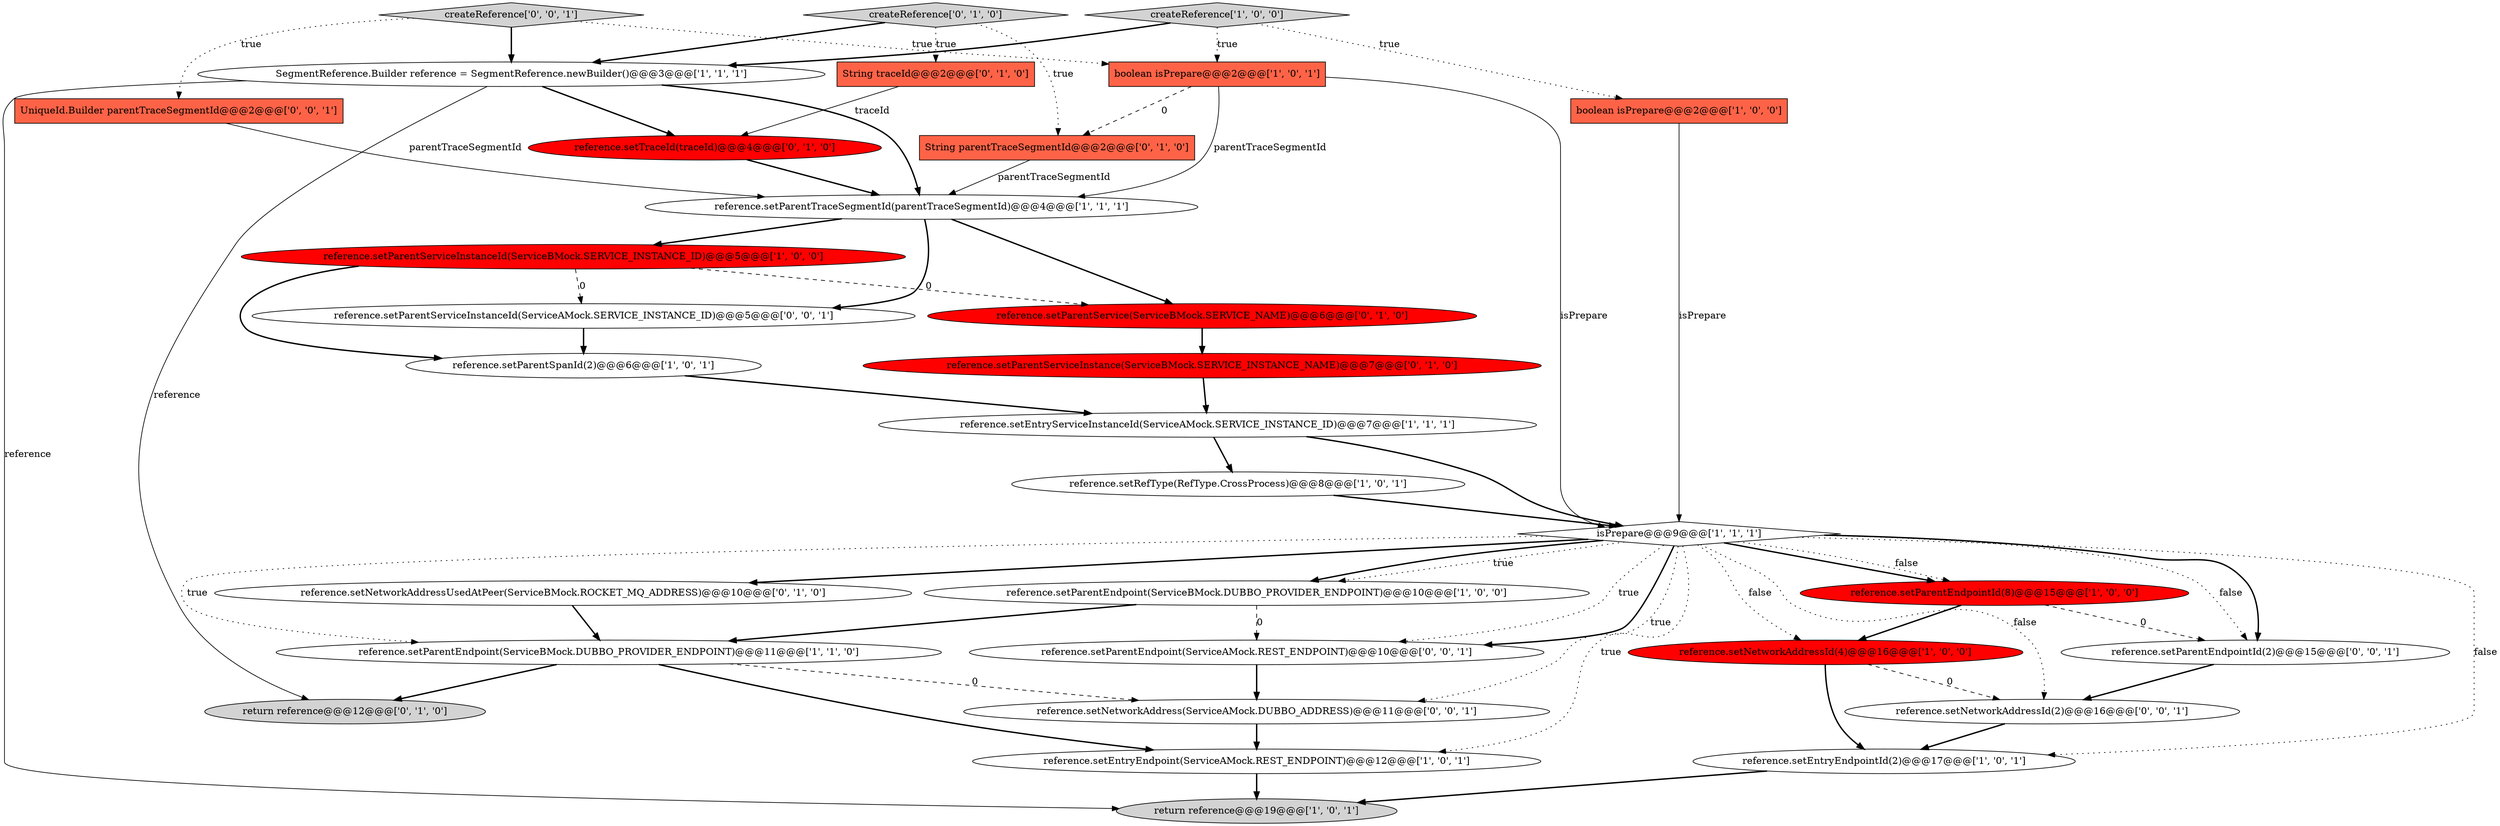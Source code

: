 digraph {
21 [style = filled, label = "reference.setParentServiceInstance(ServiceBMock.SERVICE_INSTANCE_NAME)@@@7@@@['0', '1', '0']", fillcolor = red, shape = ellipse image = "AAA1AAABBB2BBB"];
1 [style = filled, label = "reference.setEntryEndpoint(ServiceAMock.REST_ENDPOINT)@@@12@@@['1', '0', '1']", fillcolor = white, shape = ellipse image = "AAA0AAABBB1BBB"];
26 [style = filled, label = "reference.setNetworkAddress(ServiceAMock.DUBBO_ADDRESS)@@@11@@@['0', '0', '1']", fillcolor = white, shape = ellipse image = "AAA0AAABBB3BBB"];
6 [style = filled, label = "reference.setParentTraceSegmentId(parentTraceSegmentId)@@@4@@@['1', '1', '1']", fillcolor = white, shape = ellipse image = "AAA0AAABBB1BBB"];
14 [style = filled, label = "isPrepare@@@9@@@['1', '1', '1']", fillcolor = white, shape = diamond image = "AAA0AAABBB1BBB"];
24 [style = filled, label = "String parentTraceSegmentId@@@2@@@['0', '1', '0']", fillcolor = tomato, shape = box image = "AAA1AAABBB2BBB"];
4 [style = filled, label = "reference.setParentEndpoint(ServiceBMock.DUBBO_PROVIDER_ENDPOINT)@@@11@@@['1', '1', '0']", fillcolor = white, shape = ellipse image = "AAA0AAABBB1BBB"];
7 [style = filled, label = "reference.setEntryServiceInstanceId(ServiceAMock.SERVICE_INSTANCE_ID)@@@7@@@['1', '1', '1']", fillcolor = white, shape = ellipse image = "AAA0AAABBB1BBB"];
20 [style = filled, label = "reference.setTraceId(traceId)@@@4@@@['0', '1', '0']", fillcolor = red, shape = ellipse image = "AAA1AAABBB2BBB"];
5 [style = filled, label = "reference.setNetworkAddressId(4)@@@16@@@['1', '0', '0']", fillcolor = red, shape = ellipse image = "AAA1AAABBB1BBB"];
11 [style = filled, label = "boolean isPrepare@@@2@@@['1', '0', '1']", fillcolor = tomato, shape = box image = "AAA0AAABBB1BBB"];
18 [style = filled, label = "reference.setNetworkAddressUsedAtPeer(ServiceBMock.ROCKET_MQ_ADDRESS)@@@10@@@['0', '1', '0']", fillcolor = white, shape = ellipse image = "AAA0AAABBB2BBB"];
8 [style = filled, label = "createReference['1', '0', '0']", fillcolor = lightgray, shape = diamond image = "AAA0AAABBB1BBB"];
2 [style = filled, label = "reference.setEntryEndpointId(2)@@@17@@@['1', '0', '1']", fillcolor = white, shape = ellipse image = "AAA0AAABBB1BBB"];
28 [style = filled, label = "reference.setParentEndpoint(ServiceAMock.REST_ENDPOINT)@@@10@@@['0', '0', '1']", fillcolor = white, shape = ellipse image = "AAA0AAABBB3BBB"];
30 [style = filled, label = "reference.setParentEndpointId(2)@@@15@@@['0', '0', '1']", fillcolor = white, shape = ellipse image = "AAA0AAABBB3BBB"];
3 [style = filled, label = "reference.setParentSpanId(2)@@@6@@@['1', '0', '1']", fillcolor = white, shape = ellipse image = "AAA0AAABBB1BBB"];
22 [style = filled, label = "createReference['0', '1', '0']", fillcolor = lightgray, shape = diamond image = "AAA0AAABBB2BBB"];
12 [style = filled, label = "reference.setRefType(RefType.CrossProcess)@@@8@@@['1', '0', '1']", fillcolor = white, shape = ellipse image = "AAA0AAABBB1BBB"];
19 [style = filled, label = "reference.setParentService(ServiceBMock.SERVICE_NAME)@@@6@@@['0', '1', '0']", fillcolor = red, shape = ellipse image = "AAA1AAABBB2BBB"];
23 [style = filled, label = "return reference@@@12@@@['0', '1', '0']", fillcolor = lightgray, shape = ellipse image = "AAA0AAABBB2BBB"];
25 [style = filled, label = "UniqueId.Builder parentTraceSegmentId@@@2@@@['0', '0', '1']", fillcolor = tomato, shape = box image = "AAA0AAABBB3BBB"];
0 [style = filled, label = "reference.setParentEndpoint(ServiceBMock.DUBBO_PROVIDER_ENDPOINT)@@@10@@@['1', '0', '0']", fillcolor = white, shape = ellipse image = "AAA0AAABBB1BBB"];
9 [style = filled, label = "boolean isPrepare@@@2@@@['1', '0', '0']", fillcolor = tomato, shape = box image = "AAA0AAABBB1BBB"];
13 [style = filled, label = "reference.setParentServiceInstanceId(ServiceBMock.SERVICE_INSTANCE_ID)@@@5@@@['1', '0', '0']", fillcolor = red, shape = ellipse image = "AAA1AAABBB1BBB"];
16 [style = filled, label = "return reference@@@19@@@['1', '0', '1']", fillcolor = lightgray, shape = ellipse image = "AAA0AAABBB1BBB"];
17 [style = filled, label = "String traceId@@@2@@@['0', '1', '0']", fillcolor = tomato, shape = box image = "AAA0AAABBB2BBB"];
15 [style = filled, label = "reference.setParentEndpointId(8)@@@15@@@['1', '0', '0']", fillcolor = red, shape = ellipse image = "AAA1AAABBB1BBB"];
10 [style = filled, label = "SegmentReference.Builder reference = SegmentReference.newBuilder()@@@3@@@['1', '1', '1']", fillcolor = white, shape = ellipse image = "AAA0AAABBB1BBB"];
31 [style = filled, label = "reference.setParentServiceInstanceId(ServiceAMock.SERVICE_INSTANCE_ID)@@@5@@@['0', '0', '1']", fillcolor = white, shape = ellipse image = "AAA0AAABBB3BBB"];
29 [style = filled, label = "reference.setNetworkAddressId(2)@@@16@@@['0', '0', '1']", fillcolor = white, shape = ellipse image = "AAA0AAABBB3BBB"];
27 [style = filled, label = "createReference['0', '0', '1']", fillcolor = lightgray, shape = diamond image = "AAA0AAABBB3BBB"];
8->10 [style = bold, label=""];
10->20 [style = bold, label=""];
14->30 [style = dotted, label="false"];
14->30 [style = bold, label=""];
27->25 [style = dotted, label="true"];
14->0 [style = dotted, label="true"];
7->12 [style = bold, label=""];
14->26 [style = dotted, label="true"];
10->23 [style = solid, label="reference"];
14->2 [style = dotted, label="false"];
11->6 [style = solid, label="parentTraceSegmentId"];
26->1 [style = bold, label=""];
11->14 [style = solid, label="isPrepare"];
15->30 [style = dashed, label="0"];
28->26 [style = bold, label=""];
14->28 [style = bold, label=""];
6->19 [style = bold, label=""];
20->6 [style = bold, label=""];
22->24 [style = dotted, label="true"];
13->19 [style = dashed, label="0"];
4->26 [style = dashed, label="0"];
5->29 [style = dashed, label="0"];
0->28 [style = dashed, label="0"];
25->6 [style = solid, label="parentTraceSegmentId"];
10->6 [style = bold, label=""];
30->29 [style = bold, label=""];
15->5 [style = bold, label=""];
27->11 [style = dotted, label="true"];
7->14 [style = bold, label=""];
5->2 [style = bold, label=""];
29->2 [style = bold, label=""];
10->16 [style = solid, label="reference"];
6->31 [style = bold, label=""];
18->4 [style = bold, label=""];
13->3 [style = bold, label=""];
14->0 [style = bold, label=""];
3->7 [style = bold, label=""];
14->28 [style = dotted, label="true"];
0->4 [style = bold, label=""];
9->14 [style = solid, label="isPrepare"];
1->16 [style = bold, label=""];
17->20 [style = solid, label="traceId"];
13->31 [style = dashed, label="0"];
6->13 [style = bold, label=""];
27->10 [style = bold, label=""];
11->24 [style = dashed, label="0"];
12->14 [style = bold, label=""];
22->10 [style = bold, label=""];
8->11 [style = dotted, label="true"];
21->7 [style = bold, label=""];
14->18 [style = bold, label=""];
14->15 [style = bold, label=""];
4->1 [style = bold, label=""];
19->21 [style = bold, label=""];
24->6 [style = solid, label="parentTraceSegmentId"];
14->1 [style = dotted, label="true"];
8->9 [style = dotted, label="true"];
22->17 [style = dotted, label="true"];
31->3 [style = bold, label=""];
14->29 [style = dotted, label="false"];
14->4 [style = dotted, label="true"];
4->23 [style = bold, label=""];
14->5 [style = dotted, label="false"];
14->15 [style = dotted, label="false"];
2->16 [style = bold, label=""];
}

